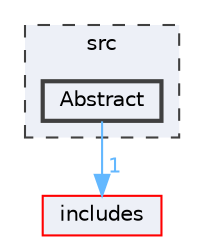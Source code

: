 digraph "Abstract"
{
 // LATEX_PDF_SIZE
  bgcolor="transparent";
  edge [fontname=Helvetica,fontsize=10,labelfontname=Helvetica,labelfontsize=10];
  node [fontname=Helvetica,fontsize=10,shape=box,height=0.2,width=0.4];
  compound=true
  subgraph clusterdir_68267d1309a1af8e8297ef4c3efbcdba {
    graph [ bgcolor="#edf0f7", pencolor="grey25", label="src", fontname=Helvetica,fontsize=10 style="filled,dashed", URL="dir_68267d1309a1af8e8297ef4c3efbcdba.html",tooltip=""]
  dir_487b733acaf2957d32fe05a1a23d10a4 [label="Abstract", fillcolor="#edf0f7", color="grey25", style="filled,bold", URL="dir_487b733acaf2957d32fe05a1a23d10a4.html",tooltip=""];
  }
  dir_09e761304027c904456130627fd4dcf5 [label="includes", fillcolor="#edf0f7", color="red", style="filled", URL="dir_09e761304027c904456130627fd4dcf5.html",tooltip=""];
  dir_487b733acaf2957d32fe05a1a23d10a4->dir_09e761304027c904456130627fd4dcf5 [headlabel="1", labeldistance=1.5 headhref="dir_000000_000002.html" color="steelblue1" fontcolor="steelblue1"];
}
